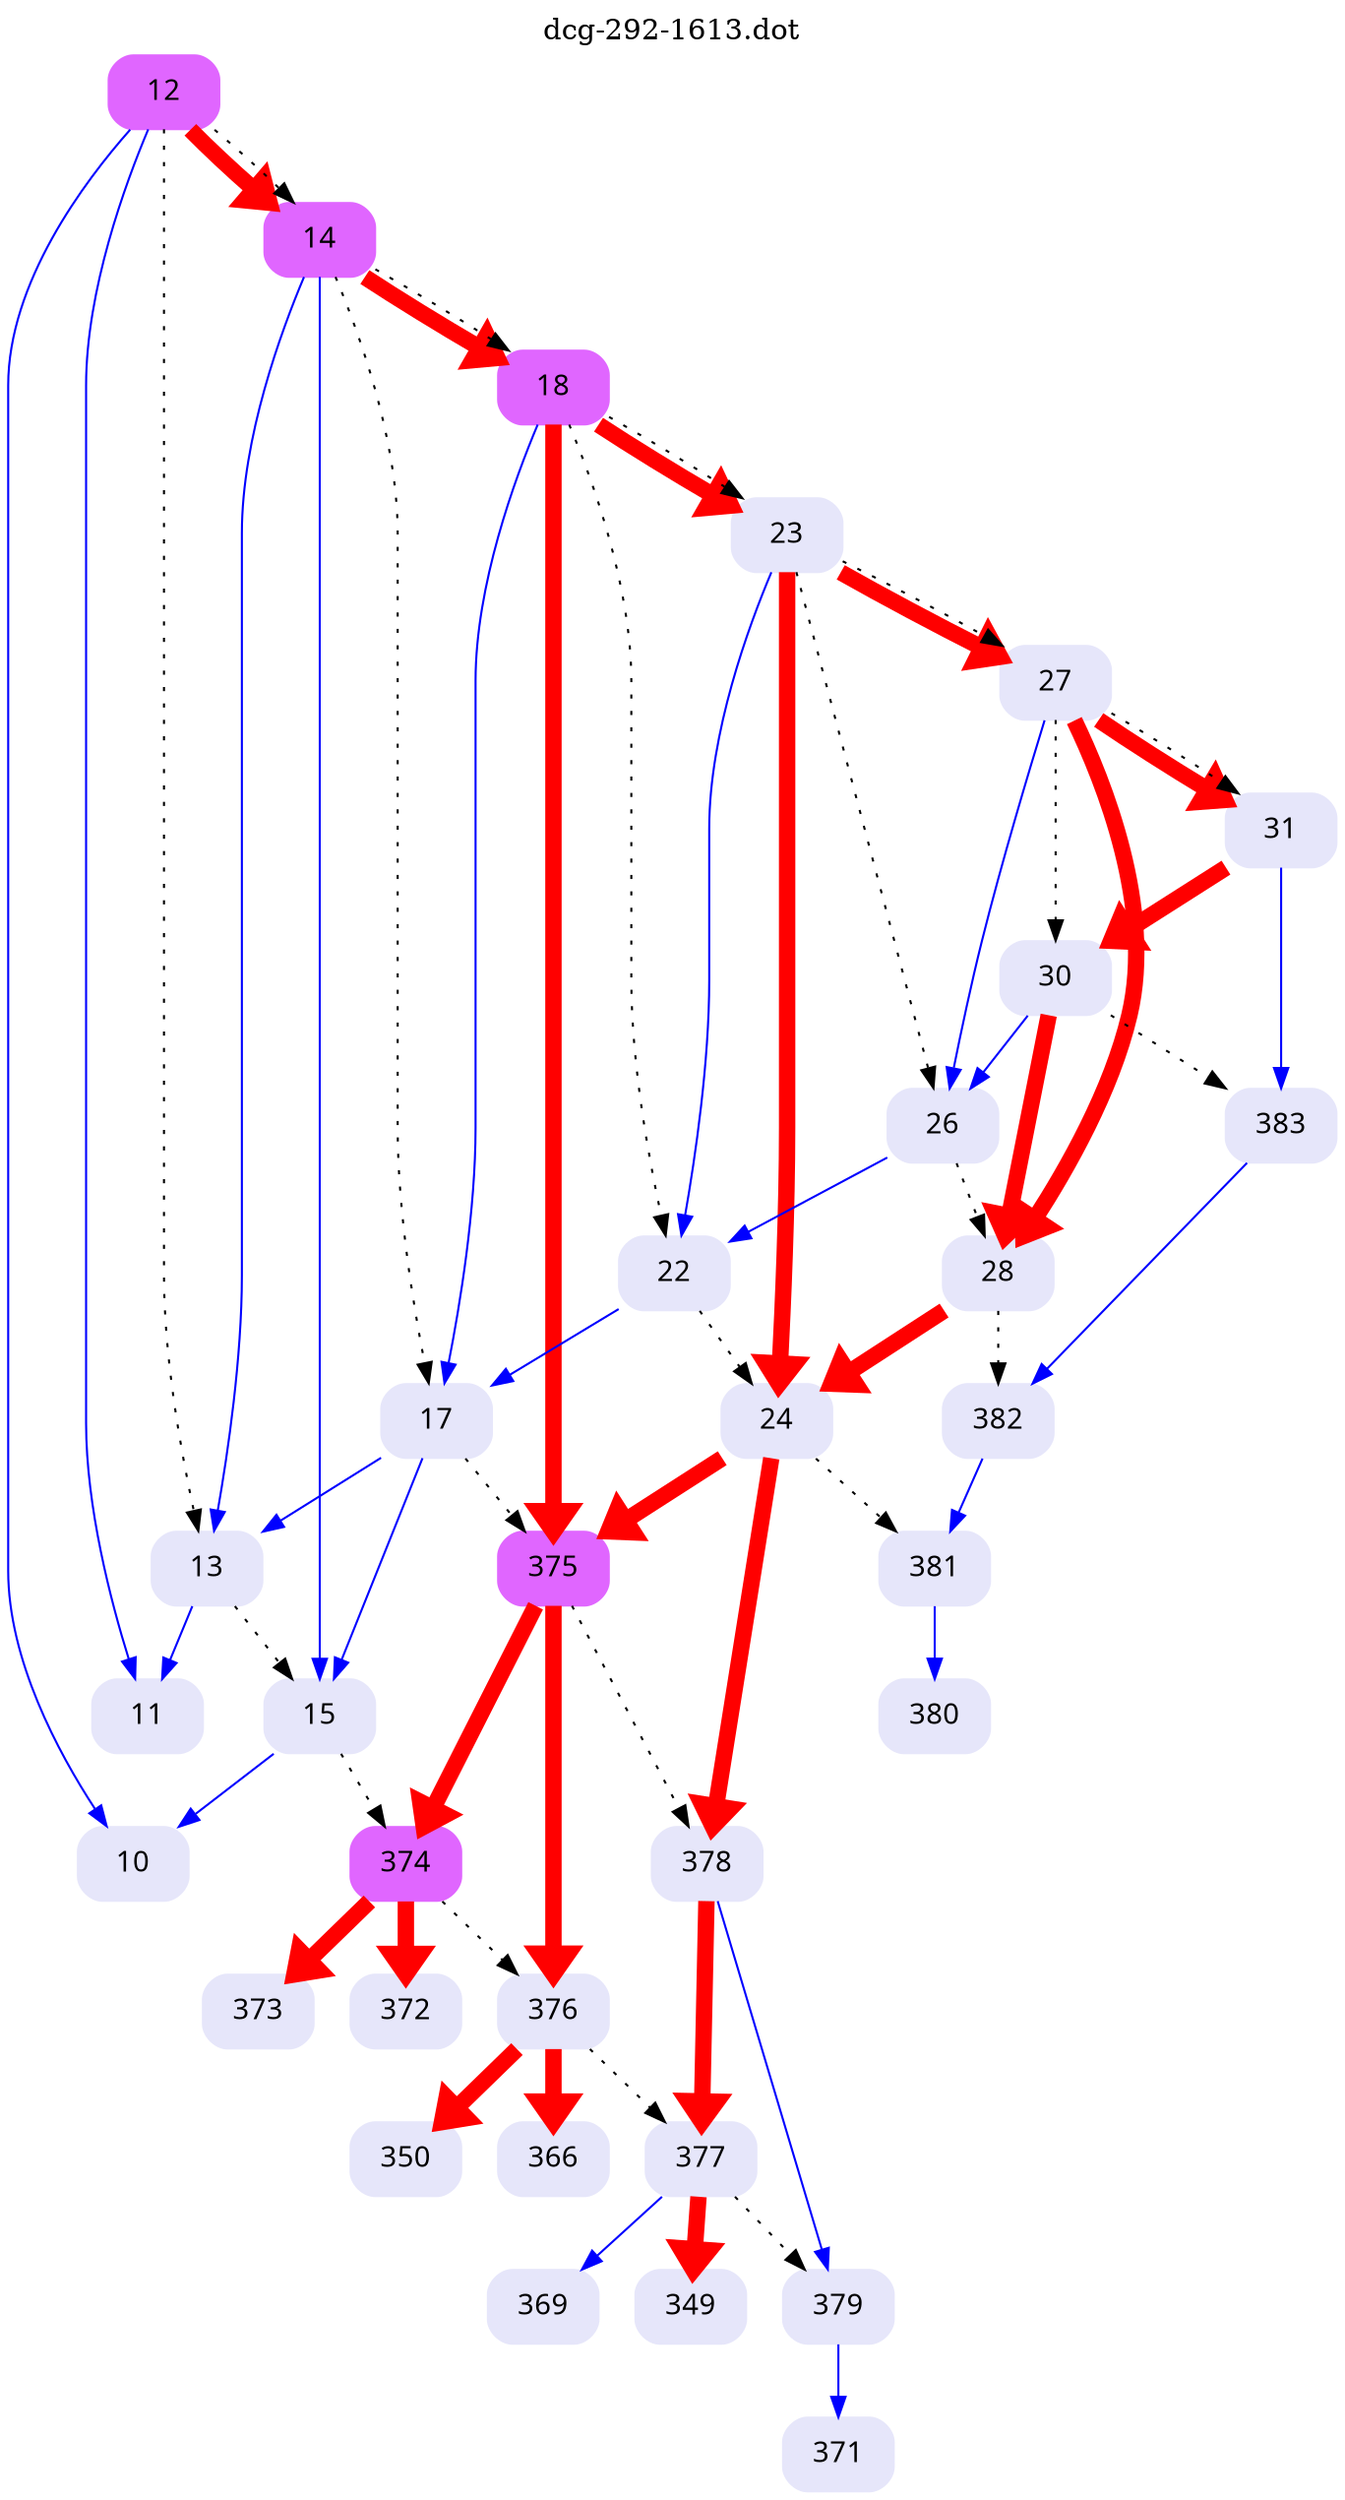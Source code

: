 digraph dcg_292 {
  labelloc="t";
  label="dcg-292-1613.dot";
  node [fontname="sans-serif"];
  node [shape=box style="rounded,filled"];
  n12 [label="12" color=mediumorchid1];
  n12 -> n11 [color=blue penwidth=1];
  n12 -> n10 [color=blue penwidth=1];
  n12 -> n14 [color=red penwidth=8];
  n12 -> n13 [style=dotted,label=""];
  n12 -> n14 [style=dotted,label=""];
  n14 [label="14" color=mediumorchid1];
  n14 -> n13 [color=blue penwidth=1];
  n14 -> n15 [color=blue penwidth=1];
  n14 -> n18 [color=red penwidth=8];
  n14 -> n17 [style=dotted,label=""];
  n14 -> n18 [style=dotted,label=""];
  n18 [label="18" color=mediumorchid1];
  n18 -> n17 [color=blue penwidth=1];
  n18 -> n375 [color=red penwidth=8];
  n18 -> n23 [color=red penwidth=8];
  n18 -> n22 [style=dotted,label=""];
  n18 -> n23 [style=dotted,label=""];
  n23 [label="23" color=lavender];
  n23 -> n22 [color=blue penwidth=1];
  n23 -> n24 [color=red penwidth=8];
  n23 -> n27 [color=red penwidth=8];
  n23 -> n26 [style=dotted,label=""];
  n23 -> n27 [style=dotted,label=""];
  n27 [label="27" color=lavender];
  n27 -> n26 [color=blue penwidth=1];
  n27 -> n28 [color=red penwidth=8];
  n27 -> n31 [color=red penwidth=8];
  n27 -> n30 [style=dotted,label=""];
  n27 -> n31 [style=dotted,label=""];
  n31 [label="31" color=lavender];
  n31 -> n30 [color=red penwidth=8];
  n31 -> n383 [color=blue penwidth=1];
  n383 [label="383" color=lavender];
  n383 -> n382 [color=blue penwidth=1];
  n382 [label="382" color=lavender];
  n382 -> n381 [color=blue penwidth=1];
  n381 [label="381" color=lavender];
  n381 -> n380 [color=blue penwidth=1];
  n380 [label="380" color=lavender];
  n30 [label="30" color=lavender];
  n30 -> n26 [color=blue penwidth=1];
  n30 -> n28 [color=red penwidth=8];
  n30 -> n383 [style=dotted,label=""];
  n28 [label="28" color=lavender];
  n28 -> n24 [color=red penwidth=8];
  n28 -> n382 [style=dotted,label=""];
  n24 [label="24" color=lavender];
  n24 -> n375 [color=red penwidth=8];
  n24 -> n378 [color=red penwidth=8];
  n24 -> n381 [style=dotted,label=""];
  n378 [label="378" color=lavender];
  n378 -> n377 [color=red penwidth=8];
  n378 -> n379 [color=blue penwidth=1];
  n379 [label="379" color=lavender];
  n379 -> n371 [color=blue penwidth=1];
  n371 [label="371" color=lavender];
  n377 [label="377" color=lavender];
  n377 -> n349 [color=red penwidth=8];
  n377 -> n369 [color=blue penwidth=1];
  n377 -> n379 [style=dotted,label=""];
  n369 [label="369" color=lavender];
  n349 [label="349" color=lavender];
  n375 [label="375" color=mediumorchid1];
  n375 -> n374 [color=red penwidth=8];
  n375 -> n376 [color=red penwidth=8];
  n375 -> n378 [style=dotted,label=""];
  n376 [label="376" color=lavender];
  n376 -> n350 [color=red penwidth=8];
  n376 -> n366 [color=red penwidth=8];
  n376 -> n377 [style=dotted,label=""];
  n366 [label="366" color=lavender];
  n350 [label="350" color=lavender];
  n374 [label="374" color=mediumorchid1];
  n374 -> n373 [color=red penwidth=8];
  n374 -> n372 [color=red penwidth=8];
  n374 -> n376 [style=dotted,label=""];
  n372 [label="372" color=lavender];
  n373 [label="373" color=lavender];
  n26 [label="26" color=lavender];
  n26 -> n22 [color=blue penwidth=1];
  n26 -> n28 [style=dotted,label=""];
  n22 [label="22" color=lavender];
  n22 -> n17 [color=blue penwidth=1];
  n22 -> n24 [style=dotted,label=""];
  n17 [label="17" color=lavender];
  n17 -> n13 [color=blue penwidth=1];
  n17 -> n15 [color=blue penwidth=1];
  n17 -> n375 [style=dotted,label=""];
  n15 [label="15" color=lavender];
  n15 -> n10 [color=blue penwidth=1];
  n15 -> n374 [style=dotted,label=""];
  n10 [label="10" color=lavender];
  n13 [label="13" color=lavender];
  n13 -> n11 [color=blue penwidth=1];
  n13 -> n15 [style=dotted,label=""];
  n11 [label="11" color=lavender];
}
